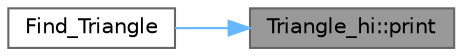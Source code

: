 digraph "Triangle_hi::print"
{
 // LATEX_PDF_SIZE
  bgcolor="transparent";
  edge [fontname=Helvetica,fontsize=10,labelfontname=Helvetica,labelfontsize=10];
  node [fontname=Helvetica,fontsize=10,shape=box,height=0.2,width=0.4];
  rankdir="RL";
  Node1 [label="Triangle_hi::print",height=0.2,width=0.4,color="gray40", fillcolor="grey60", style="filled", fontcolor="black",tooltip=" "];
  Node1 -> Node2 [dir="back",color="steelblue1",style="solid"];
  Node2 [label="Find_Triangle",height=0.2,width=0.4,color="grey40", fillcolor="white", style="filled",URL="$_find___triangle_8cpp.html#a7823cb47389cb6d26d3659d2df84d11e",tooltip="#include <future>"];
}

